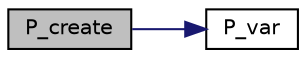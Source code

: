 digraph "P_create"
{
  edge [fontname="Helvetica",fontsize="10",labelfontname="Helvetica",labelfontsize="10"];
  node [fontname="Helvetica",fontsize="10",shape=record];
  rankdir="LR";
  Node456 [label="P_create",height=0.2,width=0.4,color="black", fillcolor="grey75", style="filled", fontcolor="black"];
  Node456 -> Node457 [color="midnightblue",fontsize="10",style="solid"];
  Node457 [label="P_var",height=0.2,width=0.4,color="black", fillcolor="white", style="filled",URL="$atlast_8c.html#ac18fface9a24bb2a8f9d833c36b420e2"];
}
